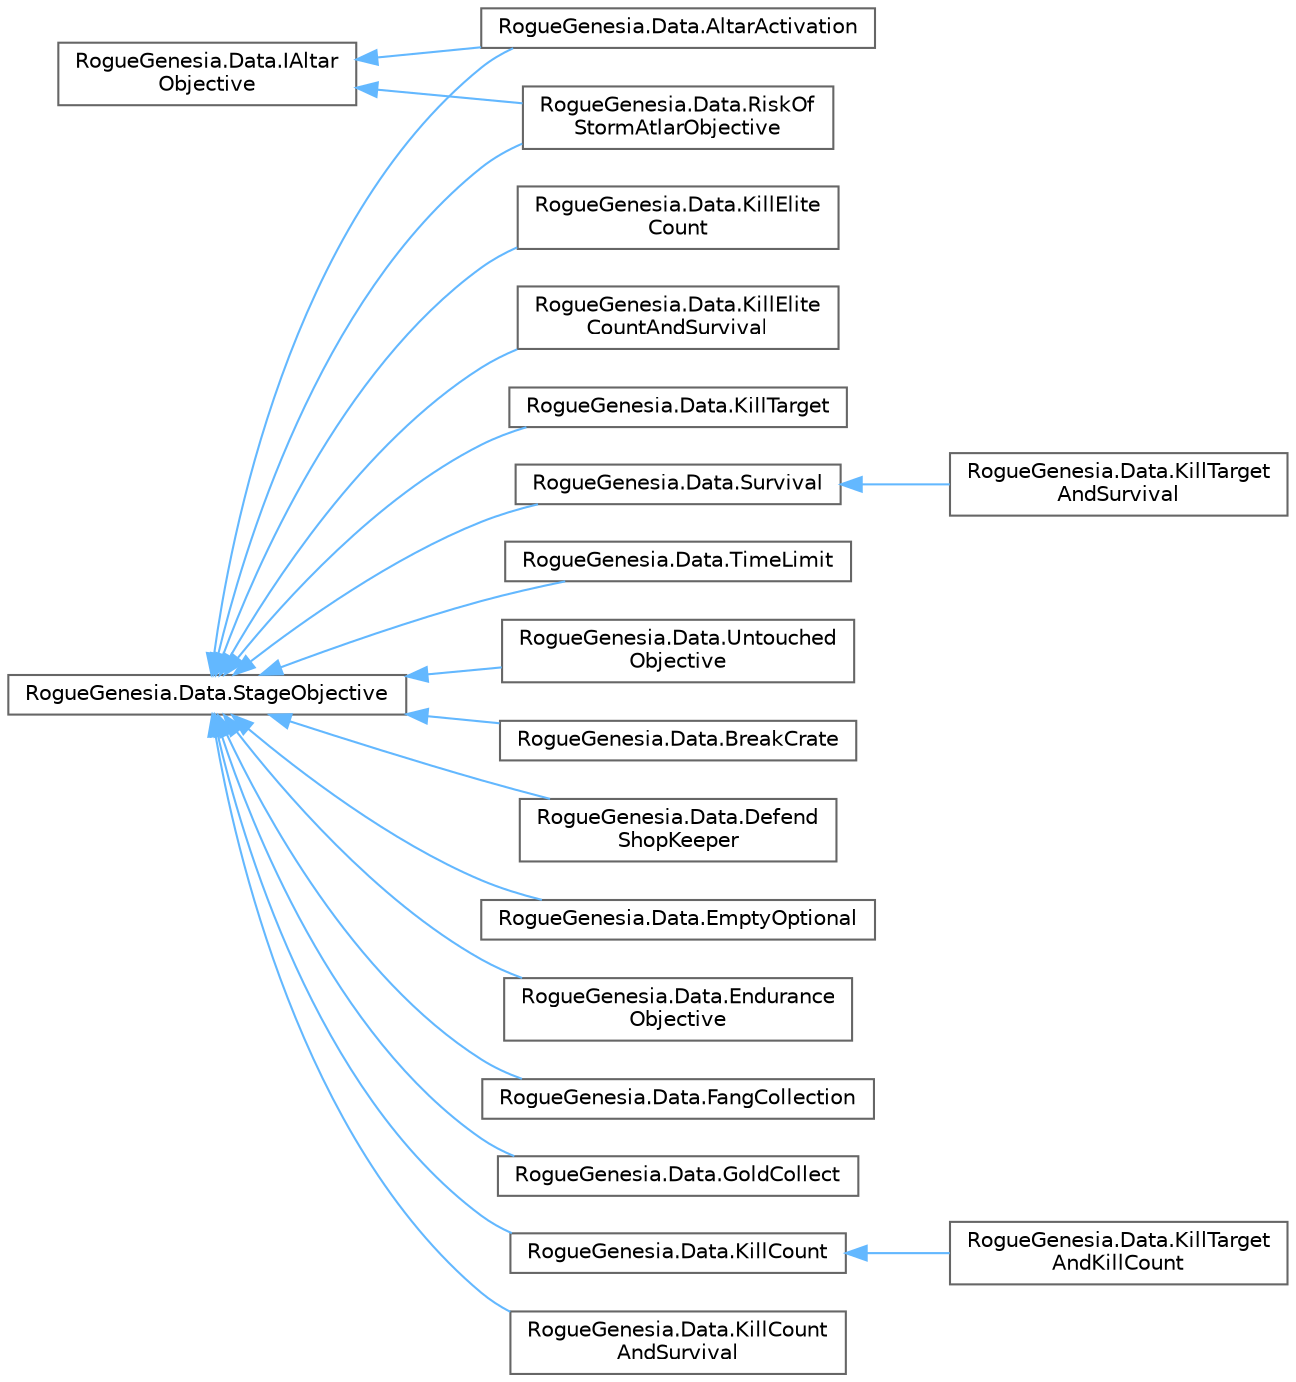 digraph "Graphical Class Hierarchy"
{
 // LATEX_PDF_SIZE
  bgcolor="transparent";
  edge [fontname=Helvetica,fontsize=10,labelfontname=Helvetica,labelfontsize=10];
  node [fontname=Helvetica,fontsize=10,shape=box,height=0.2,width=0.4];
  rankdir="LR";
  Node0 [label="RogueGenesia.Data.IAltar\lObjective",height=0.2,width=0.4,color="grey40", fillcolor="white", style="filled",URL="$interface_rogue_genesia_1_1_data_1_1_i_altar_objective.html",tooltip=" "];
  Node0 -> Node1 [dir="back",color="steelblue1",style="solid"];
  Node1 [label="RogueGenesia.Data.AltarActivation",height=0.2,width=0.4,color="grey40", fillcolor="white", style="filled",URL="$class_rogue_genesia_1_1_data_1_1_altar_activation.html",tooltip=" "];
  Node0 -> Node15 [dir="back",color="steelblue1",style="solid"];
  Node15 [label="RogueGenesia.Data.RiskOf\lStormAtlarObjective",height=0.2,width=0.4,color="grey40", fillcolor="white", style="filled",URL="$class_rogue_genesia_1_1_data_1_1_risk_of_storm_atlar_objective.html",tooltip=" "];
  Node2 [label="RogueGenesia.Data.StageObjective",height=0.2,width=0.4,color="grey40", fillcolor="white", style="filled",URL="$class_rogue_genesia_1_1_data_1_1_stage_objective.html",tooltip=" "];
  Node2 -> Node1 [dir="back",color="steelblue1",style="solid"];
  Node2 -> Node3 [dir="back",color="steelblue1",style="solid"];
  Node3 [label="RogueGenesia.Data.BreakCrate",height=0.2,width=0.4,color="grey40", fillcolor="white", style="filled",URL="$class_rogue_genesia_1_1_data_1_1_break_crate.html",tooltip=" "];
  Node2 -> Node4 [dir="back",color="steelblue1",style="solid"];
  Node4 [label="RogueGenesia.Data.Defend\lShopKeeper",height=0.2,width=0.4,color="grey40", fillcolor="white", style="filled",URL="$class_rogue_genesia_1_1_data_1_1_defend_shop_keeper.html",tooltip=" "];
  Node2 -> Node5 [dir="back",color="steelblue1",style="solid"];
  Node5 [label="RogueGenesia.Data.EmptyOptional",height=0.2,width=0.4,color="grey40", fillcolor="white", style="filled",URL="$class_rogue_genesia_1_1_data_1_1_empty_optional.html",tooltip=" "];
  Node2 -> Node6 [dir="back",color="steelblue1",style="solid"];
  Node6 [label="RogueGenesia.Data.Endurance\lObjective",height=0.2,width=0.4,color="grey40", fillcolor="white", style="filled",URL="$class_rogue_genesia_1_1_data_1_1_endurance_objective.html",tooltip=" "];
  Node2 -> Node7 [dir="back",color="steelblue1",style="solid"];
  Node7 [label="RogueGenesia.Data.FangCollection",height=0.2,width=0.4,color="grey40", fillcolor="white", style="filled",URL="$class_rogue_genesia_1_1_data_1_1_fang_collection.html",tooltip=" "];
  Node2 -> Node8 [dir="back",color="steelblue1",style="solid"];
  Node8 [label="RogueGenesia.Data.GoldCollect",height=0.2,width=0.4,color="grey40", fillcolor="white", style="filled",URL="$class_rogue_genesia_1_1_data_1_1_gold_collect.html",tooltip=" "];
  Node2 -> Node9 [dir="back",color="steelblue1",style="solid"];
  Node9 [label="RogueGenesia.Data.KillCount",height=0.2,width=0.4,color="grey40", fillcolor="white", style="filled",URL="$class_rogue_genesia_1_1_data_1_1_kill_count.html",tooltip=" "];
  Node9 -> Node10 [dir="back",color="steelblue1",style="solid"];
  Node10 [label="RogueGenesia.Data.KillTarget\lAndKillCount",height=0.2,width=0.4,color="grey40", fillcolor="white", style="filled",URL="$class_rogue_genesia_1_1_data_1_1_kill_target_and_kill_count.html",tooltip=" "];
  Node2 -> Node11 [dir="back",color="steelblue1",style="solid"];
  Node11 [label="RogueGenesia.Data.KillCount\lAndSurvival",height=0.2,width=0.4,color="grey40", fillcolor="white", style="filled",URL="$class_rogue_genesia_1_1_data_1_1_kill_count_and_survival.html",tooltip=" "];
  Node2 -> Node12 [dir="back",color="steelblue1",style="solid"];
  Node12 [label="RogueGenesia.Data.KillElite\lCount",height=0.2,width=0.4,color="grey40", fillcolor="white", style="filled",URL="$class_rogue_genesia_1_1_data_1_1_kill_elite_count.html",tooltip=" "];
  Node2 -> Node13 [dir="back",color="steelblue1",style="solid"];
  Node13 [label="RogueGenesia.Data.KillElite\lCountAndSurvival",height=0.2,width=0.4,color="grey40", fillcolor="white", style="filled",URL="$class_rogue_genesia_1_1_data_1_1_kill_elite_count_and_survival.html",tooltip=" "];
  Node2 -> Node14 [dir="back",color="steelblue1",style="solid"];
  Node14 [label="RogueGenesia.Data.KillTarget",height=0.2,width=0.4,color="grey40", fillcolor="white", style="filled",URL="$class_rogue_genesia_1_1_data_1_1_kill_target.html",tooltip=" "];
  Node2 -> Node15 [dir="back",color="steelblue1",style="solid"];
  Node2 -> Node16 [dir="back",color="steelblue1",style="solid"];
  Node16 [label="RogueGenesia.Data.Survival",height=0.2,width=0.4,color="grey40", fillcolor="white", style="filled",URL="$class_rogue_genesia_1_1_data_1_1_survival.html",tooltip=" "];
  Node16 -> Node17 [dir="back",color="steelblue1",style="solid"];
  Node17 [label="RogueGenesia.Data.KillTarget\lAndSurvival",height=0.2,width=0.4,color="grey40", fillcolor="white", style="filled",URL="$class_rogue_genesia_1_1_data_1_1_kill_target_and_survival.html",tooltip=" "];
  Node2 -> Node18 [dir="back",color="steelblue1",style="solid"];
  Node18 [label="RogueGenesia.Data.TimeLimit",height=0.2,width=0.4,color="grey40", fillcolor="white", style="filled",URL="$class_rogue_genesia_1_1_data_1_1_time_limit.html",tooltip=" "];
  Node2 -> Node19 [dir="back",color="steelblue1",style="solid"];
  Node19 [label="RogueGenesia.Data.Untouched\lObjective",height=0.2,width=0.4,color="grey40", fillcolor="white", style="filled",URL="$class_rogue_genesia_1_1_data_1_1_untouched_objective.html",tooltip=" "];
}
